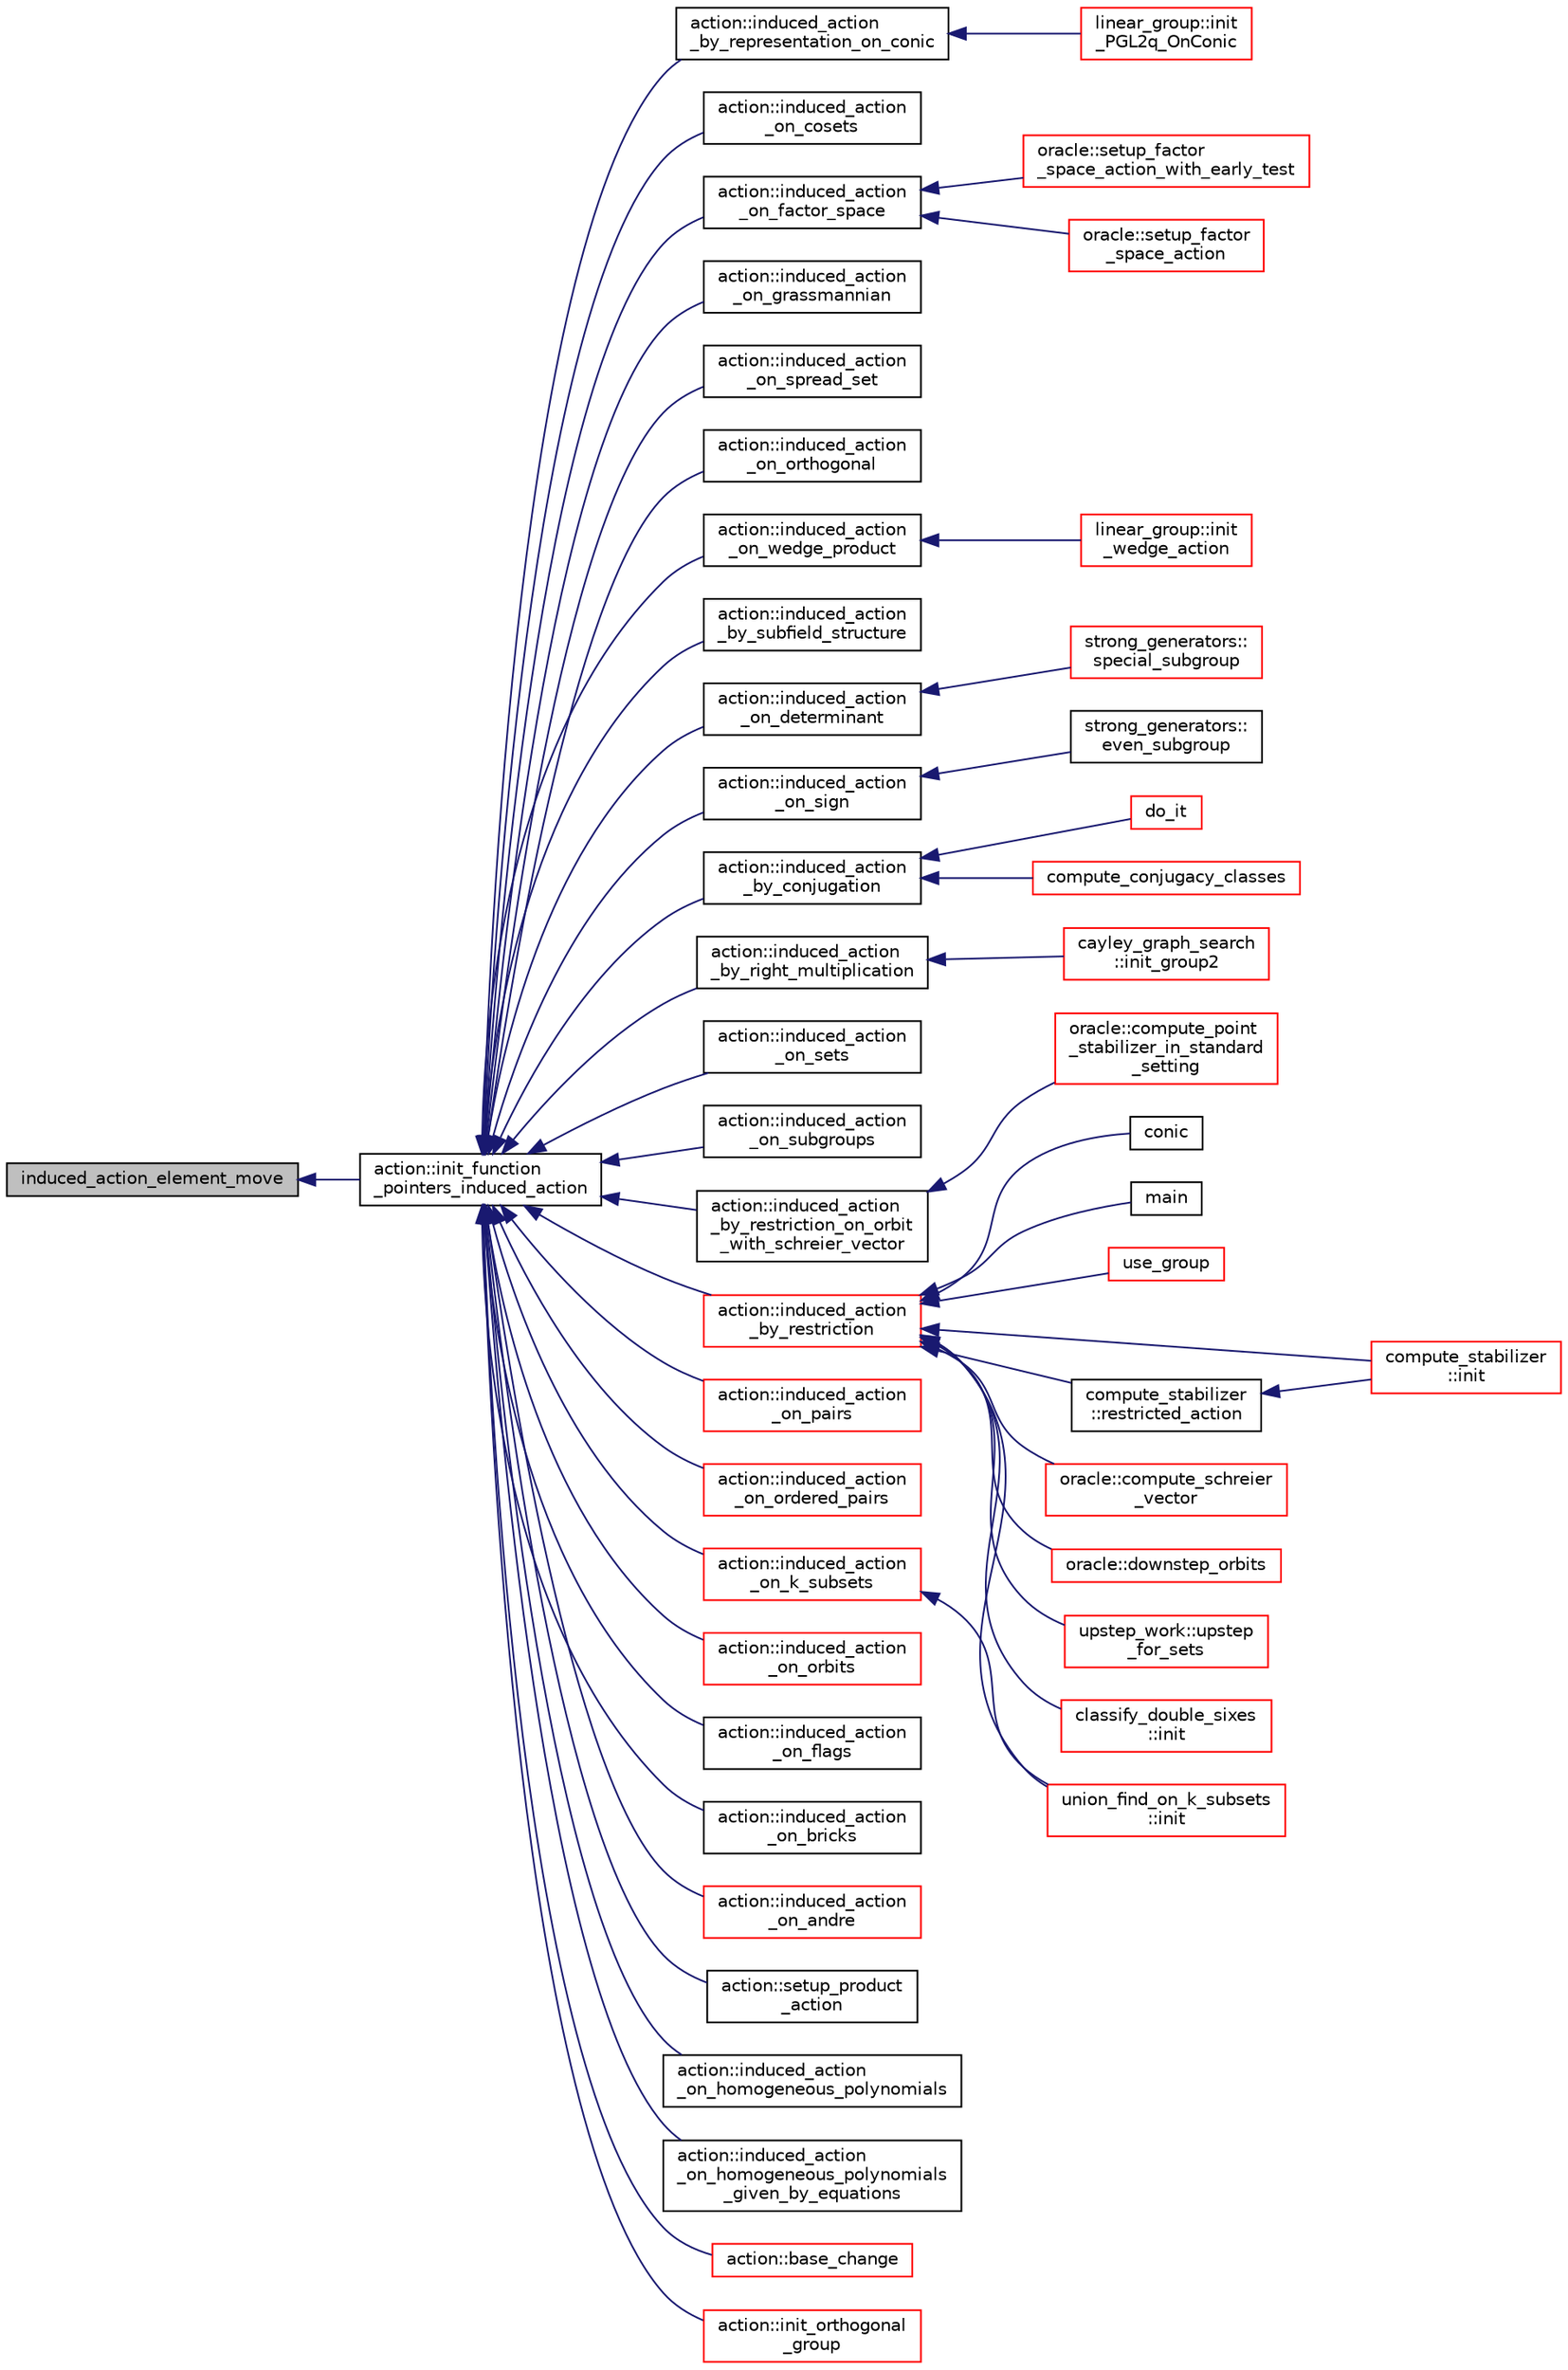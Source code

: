 digraph "induced_action_element_move"
{
  edge [fontname="Helvetica",fontsize="10",labelfontname="Helvetica",labelfontsize="10"];
  node [fontname="Helvetica",fontsize="10",shape=record];
  rankdir="LR";
  Node3388 [label="induced_action_element_move",height=0.2,width=0.4,color="black", fillcolor="grey75", style="filled", fontcolor="black"];
  Node3388 -> Node3389 [dir="back",color="midnightblue",fontsize="10",style="solid",fontname="Helvetica"];
  Node3389 [label="action::init_function\l_pointers_induced_action",height=0.2,width=0.4,color="black", fillcolor="white", style="filled",URL="$d2/d86/classaction.html#a3b9287d084b24f7a3b9532a7589c58de"];
  Node3389 -> Node3390 [dir="back",color="midnightblue",fontsize="10",style="solid",fontname="Helvetica"];
  Node3390 [label="action::induced_action\l_by_representation_on_conic",height=0.2,width=0.4,color="black", fillcolor="white", style="filled",URL="$d2/d86/classaction.html#a228538e3f07bc186db8eb5da8b90f617"];
  Node3390 -> Node3391 [dir="back",color="midnightblue",fontsize="10",style="solid",fontname="Helvetica"];
  Node3391 [label="linear_group::init\l_PGL2q_OnConic",height=0.2,width=0.4,color="red", fillcolor="white", style="filled",URL="$df/d5a/classlinear__group.html#a84c4d6e1849da4c6f8f096a1af2a8270"];
  Node3389 -> Node3398 [dir="back",color="midnightblue",fontsize="10",style="solid",fontname="Helvetica"];
  Node3398 [label="action::induced_action\l_on_cosets",height=0.2,width=0.4,color="black", fillcolor="white", style="filled",URL="$d2/d86/classaction.html#acbdff5ffed42af6a01f07dffb2787237"];
  Node3389 -> Node3399 [dir="back",color="midnightblue",fontsize="10",style="solid",fontname="Helvetica"];
  Node3399 [label="action::induced_action\l_on_factor_space",height=0.2,width=0.4,color="black", fillcolor="white", style="filled",URL="$d2/d86/classaction.html#af501ff2aa74fb6049bee5c01cd8b909b"];
  Node3399 -> Node3400 [dir="back",color="midnightblue",fontsize="10",style="solid",fontname="Helvetica"];
  Node3400 [label="oracle::setup_factor\l_space_action_with_early_test",height=0.2,width=0.4,color="red", fillcolor="white", style="filled",URL="$d7/da7/classoracle.html#a7c26a85886666829e9727df91d2f01ad"];
  Node3399 -> Node3480 [dir="back",color="midnightblue",fontsize="10",style="solid",fontname="Helvetica"];
  Node3480 [label="oracle::setup_factor\l_space_action",height=0.2,width=0.4,color="red", fillcolor="white", style="filled",URL="$d7/da7/classoracle.html#a181e076f112ba1f32f5fb4e8abebdb18"];
  Node3389 -> Node3481 [dir="back",color="midnightblue",fontsize="10",style="solid",fontname="Helvetica"];
  Node3481 [label="action::induced_action\l_on_grassmannian",height=0.2,width=0.4,color="black", fillcolor="white", style="filled",URL="$d2/d86/classaction.html#a295b730ecc0b0bf30f714094fef956ea"];
  Node3389 -> Node3482 [dir="back",color="midnightblue",fontsize="10",style="solid",fontname="Helvetica"];
  Node3482 [label="action::induced_action\l_on_spread_set",height=0.2,width=0.4,color="black", fillcolor="white", style="filled",URL="$d2/d86/classaction.html#a7c5839c650592f083dc850d81ed05a5b"];
  Node3389 -> Node3483 [dir="back",color="midnightblue",fontsize="10",style="solid",fontname="Helvetica"];
  Node3483 [label="action::induced_action\l_on_orthogonal",height=0.2,width=0.4,color="black", fillcolor="white", style="filled",URL="$d2/d86/classaction.html#a4f191cee643a81d7f18a4d729084e945"];
  Node3389 -> Node3484 [dir="back",color="midnightblue",fontsize="10",style="solid",fontname="Helvetica"];
  Node3484 [label="action::induced_action\l_on_wedge_product",height=0.2,width=0.4,color="black", fillcolor="white", style="filled",URL="$d2/d86/classaction.html#af13a5da25b8e8597ab695edff222fb6a"];
  Node3484 -> Node3485 [dir="back",color="midnightblue",fontsize="10",style="solid",fontname="Helvetica"];
  Node3485 [label="linear_group::init\l_wedge_action",height=0.2,width=0.4,color="red", fillcolor="white", style="filled",URL="$df/d5a/classlinear__group.html#a16a8a2a5fdc535f2263210ca7943119e"];
  Node3389 -> Node3486 [dir="back",color="midnightblue",fontsize="10",style="solid",fontname="Helvetica"];
  Node3486 [label="action::induced_action\l_by_subfield_structure",height=0.2,width=0.4,color="black", fillcolor="white", style="filled",URL="$d2/d86/classaction.html#add42951bdab176ceed6cc4af05dfa948"];
  Node3389 -> Node3487 [dir="back",color="midnightblue",fontsize="10",style="solid",fontname="Helvetica"];
  Node3487 [label="action::induced_action\l_on_determinant",height=0.2,width=0.4,color="black", fillcolor="white", style="filled",URL="$d2/d86/classaction.html#aa6b9d3c2ded2cae185ee31f2200ad0b5"];
  Node3487 -> Node3488 [dir="back",color="midnightblue",fontsize="10",style="solid",fontname="Helvetica"];
  Node3488 [label="strong_generators::\lspecial_subgroup",height=0.2,width=0.4,color="red", fillcolor="white", style="filled",URL="$dc/d09/classstrong__generators.html#a78e9e4d012bb440194e2874c40ca9e29"];
  Node3389 -> Node3490 [dir="back",color="midnightblue",fontsize="10",style="solid",fontname="Helvetica"];
  Node3490 [label="action::induced_action\l_on_sign",height=0.2,width=0.4,color="black", fillcolor="white", style="filled",URL="$d2/d86/classaction.html#ab17b07971b94eae7c5efa21b33f643f1"];
  Node3490 -> Node3491 [dir="back",color="midnightblue",fontsize="10",style="solid",fontname="Helvetica"];
  Node3491 [label="strong_generators::\leven_subgroup",height=0.2,width=0.4,color="black", fillcolor="white", style="filled",URL="$dc/d09/classstrong__generators.html#a8c1a171968f012ec245b0487a6af66e0"];
  Node3389 -> Node3492 [dir="back",color="midnightblue",fontsize="10",style="solid",fontname="Helvetica"];
  Node3492 [label="action::induced_action\l_by_conjugation",height=0.2,width=0.4,color="black", fillcolor="white", style="filled",URL="$d2/d86/classaction.html#a45fb7703c6acac791acdcde339d21cc2"];
  Node3492 -> Node3493 [dir="back",color="midnightblue",fontsize="10",style="solid",fontname="Helvetica"];
  Node3493 [label="do_it",height=0.2,width=0.4,color="red", fillcolor="white", style="filled",URL="$da/da3/burnside_8_c.html#a6a1ed4d46bdb13e56112f47f0565c25b"];
  Node3492 -> Node3495 [dir="back",color="midnightblue",fontsize="10",style="solid",fontname="Helvetica"];
  Node3495 [label="compute_conjugacy_classes",height=0.2,width=0.4,color="red", fillcolor="white", style="filled",URL="$dc/dd4/group__actions_8h.html#a3a3f311d8e19e481707b3e54dbb35066"];
  Node3389 -> Node3500 [dir="back",color="midnightblue",fontsize="10",style="solid",fontname="Helvetica"];
  Node3500 [label="action::induced_action\l_by_right_multiplication",height=0.2,width=0.4,color="black", fillcolor="white", style="filled",URL="$d2/d86/classaction.html#aafa2818d9d98046507e2754938be0c04"];
  Node3500 -> Node3501 [dir="back",color="midnightblue",fontsize="10",style="solid",fontname="Helvetica"];
  Node3501 [label="cayley_graph_search\l::init_group2",height=0.2,width=0.4,color="red", fillcolor="white", style="filled",URL="$de/dae/classcayley__graph__search.html#ac765646a4795740d7ac0a9407bf35f32"];
  Node3389 -> Node3503 [dir="back",color="midnightblue",fontsize="10",style="solid",fontname="Helvetica"];
  Node3503 [label="action::induced_action\l_on_sets",height=0.2,width=0.4,color="black", fillcolor="white", style="filled",URL="$d2/d86/classaction.html#a09639acee6b88644c103b17050cc32f1"];
  Node3389 -> Node3504 [dir="back",color="midnightblue",fontsize="10",style="solid",fontname="Helvetica"];
  Node3504 [label="action::induced_action\l_on_subgroups",height=0.2,width=0.4,color="black", fillcolor="white", style="filled",URL="$d2/d86/classaction.html#ad0de7ea45a2a73c1b8e0f52ee3ce4610"];
  Node3389 -> Node3505 [dir="back",color="midnightblue",fontsize="10",style="solid",fontname="Helvetica"];
  Node3505 [label="action::induced_action\l_by_restriction_on_orbit\l_with_schreier_vector",height=0.2,width=0.4,color="black", fillcolor="white", style="filled",URL="$d2/d86/classaction.html#ad3ddab72625d9bebe7ac8eaef488cf4c"];
  Node3505 -> Node3506 [dir="back",color="midnightblue",fontsize="10",style="solid",fontname="Helvetica"];
  Node3506 [label="oracle::compute_point\l_stabilizer_in_standard\l_setting",height=0.2,width=0.4,color="red", fillcolor="white", style="filled",URL="$d7/da7/classoracle.html#afa7b2b71cd2ccbb807a740d6e1085982"];
  Node3389 -> Node3507 [dir="back",color="midnightblue",fontsize="10",style="solid",fontname="Helvetica"];
  Node3507 [label="action::induced_action\l_by_restriction",height=0.2,width=0.4,color="red", fillcolor="white", style="filled",URL="$d2/d86/classaction.html#a37c21f74a97c921d882a308370c06357"];
  Node3507 -> Node3411 [dir="back",color="midnightblue",fontsize="10",style="solid",fontname="Helvetica"];
  Node3411 [label="conic",height=0.2,width=0.4,color="black", fillcolor="white", style="filled",URL="$d4/de8/conic_8_c.html#a96def9474b981a9d5831a9b48d85d652"];
  Node3507 -> Node3508 [dir="back",color="midnightblue",fontsize="10",style="solid",fontname="Helvetica"];
  Node3508 [label="main",height=0.2,width=0.4,color="black", fillcolor="white", style="filled",URL="$d5/d0d/apps_2projective__space_2polar_8_c.html#a217dbf8b442f20279ea00b898af96f52"];
  Node3507 -> Node3438 [dir="back",color="midnightblue",fontsize="10",style="solid",fontname="Helvetica"];
  Node3438 [label="use_group",height=0.2,width=0.4,color="red", fillcolor="white", style="filled",URL="$d9/d9f/all__cliques_8_c.html#aba62531e97173264c39afe2c7857af31"];
  Node3507 -> Node3509 [dir="back",color="midnightblue",fontsize="10",style="solid",fontname="Helvetica"];
  Node3509 [label="union_find_on_k_subsets\l::init",height=0.2,width=0.4,color="red", fillcolor="white", style="filled",URL="$d3/d1b/classunion__find__on__k__subsets.html#aad0de310a8e8df1ff78ee2eaf3ec1e54"];
  Node3507 -> Node3511 [dir="back",color="midnightblue",fontsize="10",style="solid",fontname="Helvetica"];
  Node3511 [label="compute_stabilizer\l::init",height=0.2,width=0.4,color="red", fillcolor="white", style="filled",URL="$d8/d30/classcompute__stabilizer.html#a36a1729430f317a65559220a8206a7d7"];
  Node3507 -> Node3516 [dir="back",color="midnightblue",fontsize="10",style="solid",fontname="Helvetica"];
  Node3516 [label="compute_stabilizer\l::restricted_action",height=0.2,width=0.4,color="black", fillcolor="white", style="filled",URL="$d8/d30/classcompute__stabilizer.html#a895df470da0ac14f812c3c4b6f2280b9"];
  Node3516 -> Node3511 [dir="back",color="midnightblue",fontsize="10",style="solid",fontname="Helvetica"];
  Node3507 -> Node3517 [dir="back",color="midnightblue",fontsize="10",style="solid",fontname="Helvetica"];
  Node3517 [label="oracle::compute_schreier\l_vector",height=0.2,width=0.4,color="red", fillcolor="white", style="filled",URL="$d7/da7/classoracle.html#a1ba7d398b51ed70f89b5ea54adb7b089"];
  Node3507 -> Node3527 [dir="back",color="midnightblue",fontsize="10",style="solid",fontname="Helvetica"];
  Node3527 [label="oracle::downstep_orbits",height=0.2,width=0.4,color="red", fillcolor="white", style="filled",URL="$d7/da7/classoracle.html#a65ea623f3a7b2e3dba4e29638207bc53"];
  Node3507 -> Node3529 [dir="back",color="midnightblue",fontsize="10",style="solid",fontname="Helvetica"];
  Node3529 [label="upstep_work::upstep\l_for_sets",height=0.2,width=0.4,color="red", fillcolor="white", style="filled",URL="$d2/dd6/classupstep__work.html#acbfe3d5e23c38c3dc8f5908e0bc5bf1b"];
  Node3507 -> Node3530 [dir="back",color="midnightblue",fontsize="10",style="solid",fontname="Helvetica"];
  Node3530 [label="classify_double_sixes\l::init",height=0.2,width=0.4,color="red", fillcolor="white", style="filled",URL="$dd/d23/classclassify__double__sixes.html#a8c5c41d5124b35379d626480ff225f7b"];
  Node3389 -> Node3547 [dir="back",color="midnightblue",fontsize="10",style="solid",fontname="Helvetica"];
  Node3547 [label="action::induced_action\l_on_pairs",height=0.2,width=0.4,color="red", fillcolor="white", style="filled",URL="$d2/d86/classaction.html#a4b01c7b3cc749218e9dbd84b9fed90b3"];
  Node3389 -> Node3549 [dir="back",color="midnightblue",fontsize="10",style="solid",fontname="Helvetica"];
  Node3549 [label="action::induced_action\l_on_ordered_pairs",height=0.2,width=0.4,color="red", fillcolor="white", style="filled",URL="$d2/d86/classaction.html#ad290e0cc115881e0b9ddab7f7071975e"];
  Node3389 -> Node3550 [dir="back",color="midnightblue",fontsize="10",style="solid",fontname="Helvetica"];
  Node3550 [label="action::induced_action\l_on_k_subsets",height=0.2,width=0.4,color="red", fillcolor="white", style="filled",URL="$d2/d86/classaction.html#a2eb6058853cffc4c099099e07ecbe612"];
  Node3550 -> Node3509 [dir="back",color="midnightblue",fontsize="10",style="solid",fontname="Helvetica"];
  Node3389 -> Node3552 [dir="back",color="midnightblue",fontsize="10",style="solid",fontname="Helvetica"];
  Node3552 [label="action::induced_action\l_on_orbits",height=0.2,width=0.4,color="red", fillcolor="white", style="filled",URL="$d2/d86/classaction.html#a875913e4919877fe3dcae039ce44d7d8"];
  Node3389 -> Node3556 [dir="back",color="midnightblue",fontsize="10",style="solid",fontname="Helvetica"];
  Node3556 [label="action::induced_action\l_on_flags",height=0.2,width=0.4,color="black", fillcolor="white", style="filled",URL="$d2/d86/classaction.html#afb1ac2fda2a79462e38c133330982341"];
  Node3389 -> Node3557 [dir="back",color="midnightblue",fontsize="10",style="solid",fontname="Helvetica"];
  Node3557 [label="action::induced_action\l_on_bricks",height=0.2,width=0.4,color="black", fillcolor="white", style="filled",URL="$d2/d86/classaction.html#a71c71472fda2eefb125cd852d5feb306"];
  Node3389 -> Node3558 [dir="back",color="midnightblue",fontsize="10",style="solid",fontname="Helvetica"];
  Node3558 [label="action::induced_action\l_on_andre",height=0.2,width=0.4,color="red", fillcolor="white", style="filled",URL="$d2/d86/classaction.html#a917efe5d7ae49b86dbf397540939fea4"];
  Node3389 -> Node3560 [dir="back",color="midnightblue",fontsize="10",style="solid",fontname="Helvetica"];
  Node3560 [label="action::setup_product\l_action",height=0.2,width=0.4,color="black", fillcolor="white", style="filled",URL="$d2/d86/classaction.html#a35c717fb546189c007a89bb7b133e2f6"];
  Node3389 -> Node3561 [dir="back",color="midnightblue",fontsize="10",style="solid",fontname="Helvetica"];
  Node3561 [label="action::induced_action\l_on_homogeneous_polynomials",height=0.2,width=0.4,color="black", fillcolor="white", style="filled",URL="$d2/d86/classaction.html#acafe8fb1e63926ce35338a292b621f8a"];
  Node3389 -> Node3562 [dir="back",color="midnightblue",fontsize="10",style="solid",fontname="Helvetica"];
  Node3562 [label="action::induced_action\l_on_homogeneous_polynomials\l_given_by_equations",height=0.2,width=0.4,color="black", fillcolor="white", style="filled",URL="$d2/d86/classaction.html#a8f8df8dabfaa711297c20d44a2c1946a"];
  Node3389 -> Node3563 [dir="back",color="midnightblue",fontsize="10",style="solid",fontname="Helvetica"];
  Node3563 [label="action::base_change",height=0.2,width=0.4,color="red", fillcolor="white", style="filled",URL="$d2/d86/classaction.html#a1cab1a81da804692affaf9b7060c90f6"];
  Node3389 -> Node3591 [dir="back",color="midnightblue",fontsize="10",style="solid",fontname="Helvetica"];
  Node3591 [label="action::init_orthogonal\l_group",height=0.2,width=0.4,color="red", fillcolor="white", style="filled",URL="$d2/d86/classaction.html#a2cfe124956ed67d8b7a927bb44847cc2"];
}

